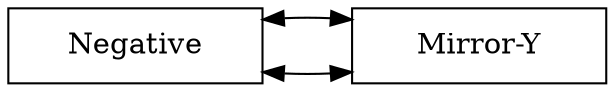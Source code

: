 digraph Circular{
    node[shape=box, width = 1.7];
    graph[nodesep=0.6];
    edge[dir=both]
    Filtro0[label = "Negative"];
    Filtro0->Filtro1;
    Filtro1[label = "Mirror-Y"];
    Filtro1->Filtro0
    {rank=same; Filtro0; Filtro1; };
}